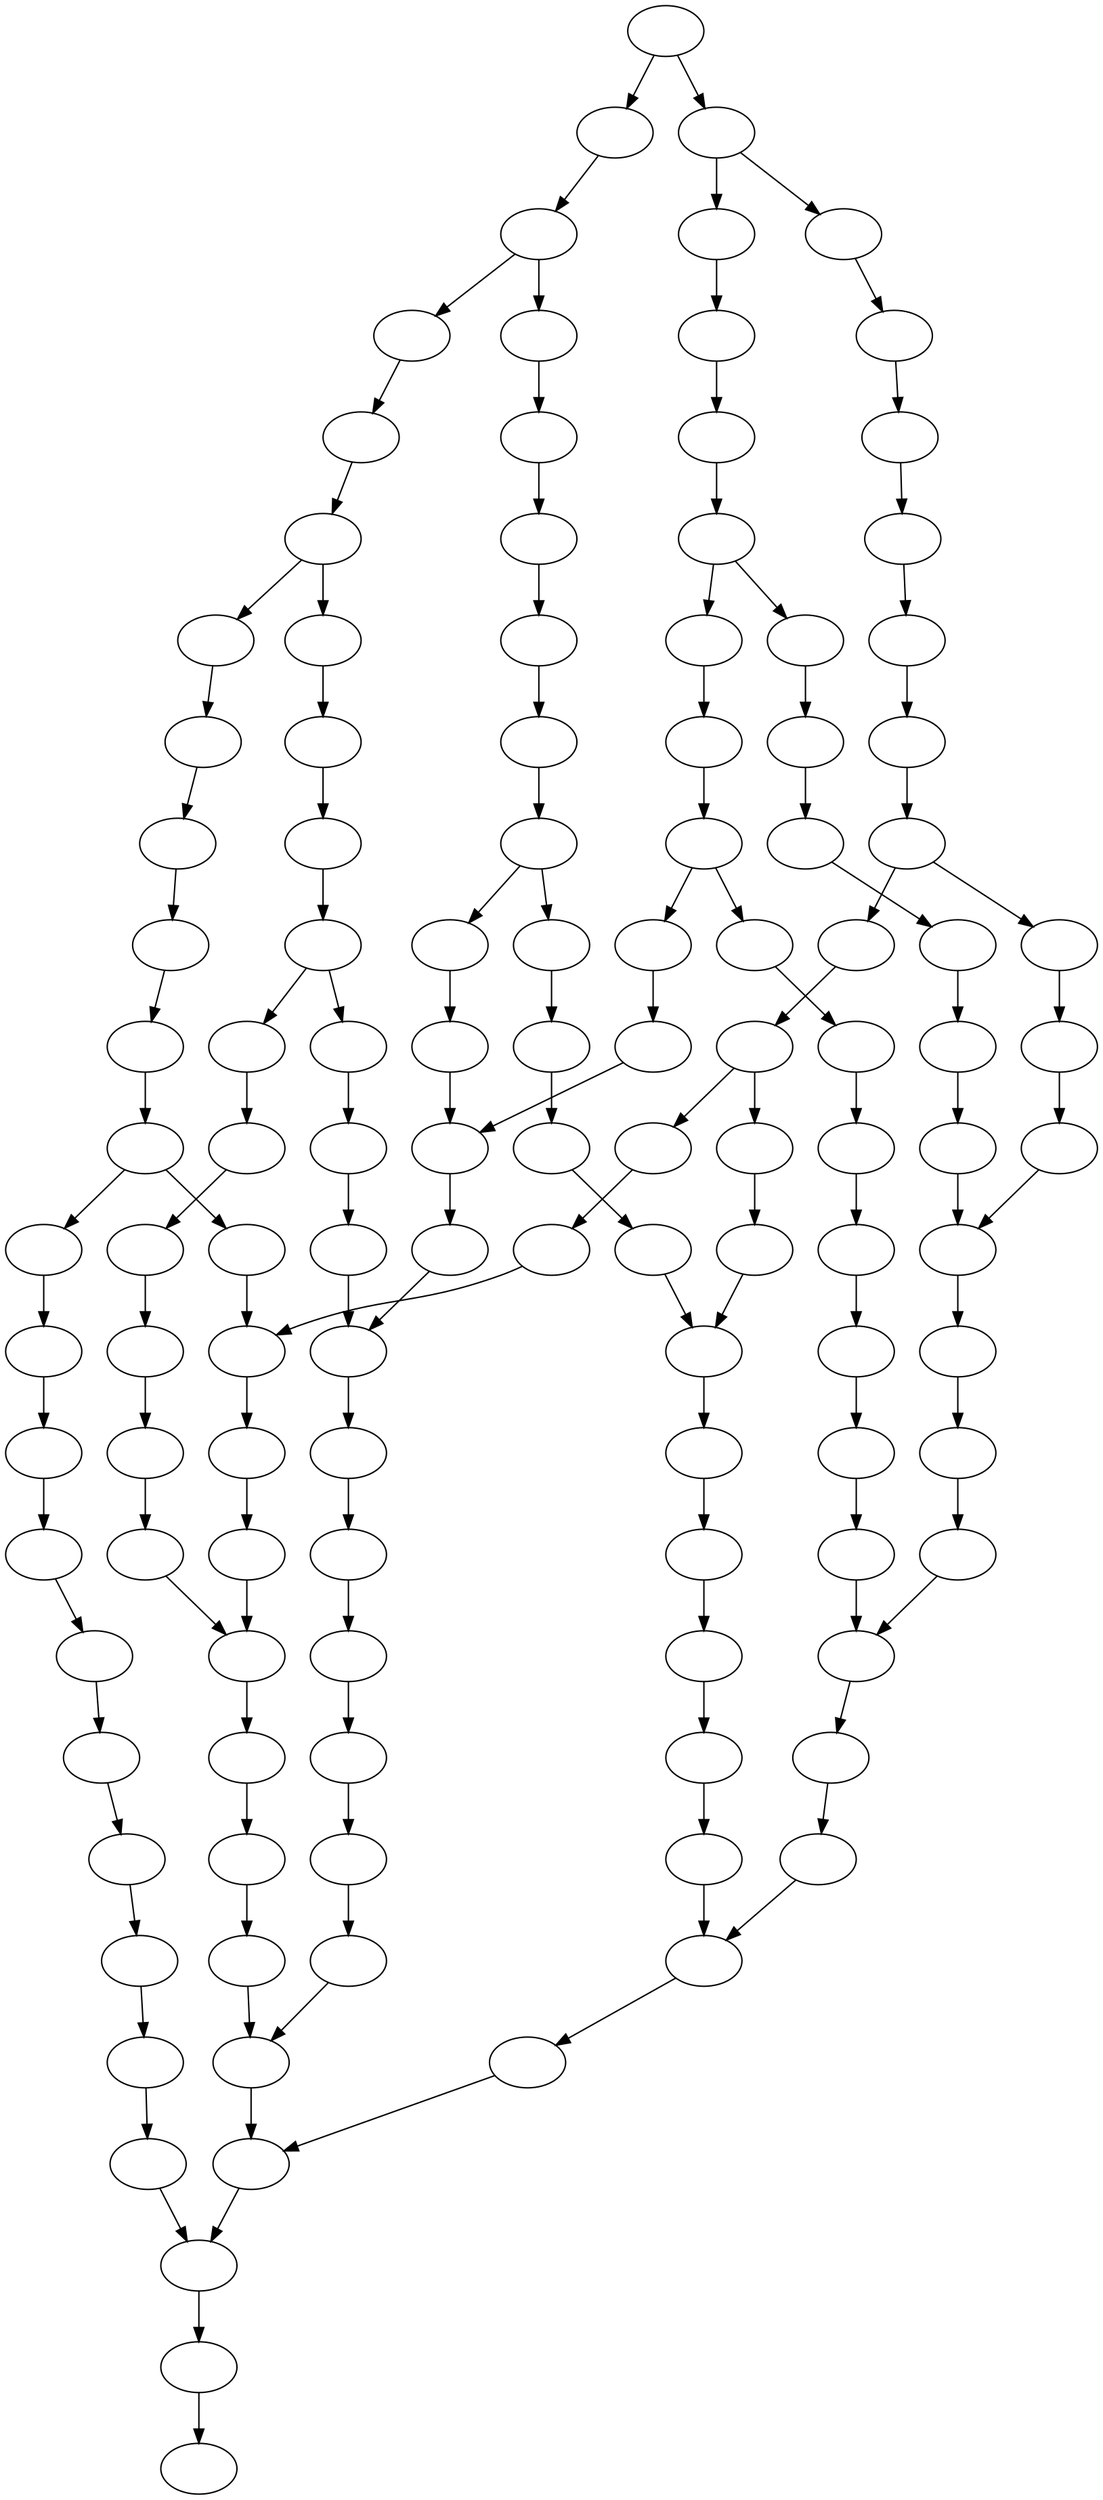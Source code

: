 digraph G {
v0 [label=""];
v1 [label=""];
v2 [label=""];
v7685 [label=""];
v6 [label=""];
v513 [label=""];
v8 [label=""];
v12 [label=""];
v1459729 [label=""];
v18 [label=""];
v20 [label=""];
v22 [label=""];
v23 [label=""];
v538 [label=""];
v30 [label=""];
v31 [label=""];
v6177 [label=""];
v495025 [label=""];
v42 [label=""];
v775728 [label=""];
v476210 [label=""];
v58 [label=""];
v6349887 [label=""];
v16960 [label=""];
v65 [label=""];
v18503 [label=""];
v3144 [label=""];
v74 [label=""];
v75 [label=""];
v50265 [label=""];
v305763 [label=""];
v4708 [label=""];
v522854 [label=""];
v467562 [label=""];
v32875 [label=""];
v26130 [label=""];
v621166 [label=""];
v105025 [label=""];
v119 [label=""];
v1213460 [label=""];
v9875578 [label=""];
v41090 [label=""];
v113797 [label=""];
v12823 [label=""];
v652 [label=""];
v80525 [label=""];
v147 [label=""];
v5783 [label=""];
v3748 [label=""];
v7847 [label=""];
v168 [label=""];
v7340 [label=""];
v5806 [label=""];
v25781 [label=""];
v59063 [label=""];
v1209 [label=""];
v189 [label=""];
v9408 [label=""];
v6851 [label=""];
v50437 [label=""];
v4294 [label=""];
v387785 [label=""];
v1227 [label=""];
v3279 [label=""];
v165589 [label=""];
v216 [label=""];
v67296 [label=""];
v47841 [label=""];
v1252 [label=""];
v230 [label=""];
v231 [label=""];
v3304 [label=""];
v219897 [label=""];
v3094 [label=""];
v85243 [label=""];
v822021 [label=""];
v268 [label=""];
v13587 [label=""];
v15636 [label=""];
v11589909 [label=""];
v201503 [label=""];
v1331 [label=""];
v8509 [label=""];
v1343 [label=""];
v5453 [label=""];
v2450767 [label=""];
v982864 [label=""];
v1368 [label=""];
v345 [label=""];
v189286 [label=""];
v5486 [label=""];
v18324 [label=""];
v379 [label=""];
v37441 [label=""];
v3988 [label=""];
v917 [label=""];
v73111 [label=""];
v6554 [label=""];
v58266 [label=""];
v1954 [label=""];
v1963 [label=""];
v2481 [label=""];
v434 [label=""];
v1107382 [label=""];
v951 [label=""];
v2489 [label=""];
v305082 [label=""];
v586 [label=""];
v1099 [label=""];
v8646 [label=""];
v458 [label=""];
v9164 [label=""];
v2926541 [label=""];
v33742 [label=""];
v3538 [label=""];
v7875 [label=""];
v21978 [label=""];
v164832 [label=""];
v482 [label=""];
v3051 [label=""];
v10757 [label=""];
v98286 [label=""];
v90099 [label=""];
v0 -> v1;
v0 -> v2;
v1 -> v6;
v2 -> v12;
v2 -> v8;
v7685 -> v18503;
v6 -> v18;
v6 -> v22;
v513 -> v1252;
v513 -> v1368;
v8 -> v20;
v12 -> v23;
v1459729 -> v2926541;
v18 -> v31;
v20 -> v58;
v22 -> v42;
v23 -> v30;
v538 -> v1227;
v538 -> v1343;
v30 -> v75;
v31 -> v74;
v6177 -> v9408;
v495025 -> v775728;
v42 -> v65;
v775728 -> v1107382;
v476210 -> v822021;
v58 -> v119;
v6349887 -> v9875578;
v16960 -> v47841;
v65 -> v168;
v65 -> v216;
v18503 -> v50265;
v3144 -> v5806;
v74 -> v231;
v75 -> v230;
v50265 -> v80525;
v305763 -> v476210;
v4708 -> v13587;
v522854 -> v982864;
v467562 -> v775728;
v32875 -> v59063;
v26130 -> v32875;
v621166 -> v1459729;
v105025 -> v189286;
v119 -> v147;
v119 -> v189;
v1213460 -> v2450767;
v9875578 -> v11589909;
v41090 -> v67296;
v113797 -> v201503;
v12823 -> v26130;
v652 -> v1099;
v652 -> v1209;
v80525 -> v98286;
v147 -> v268;
v5783 -> v13587;
v3748 -> v6554;
v7847 -> v16960;
v168 -> v379;
v7340 -> v9164;
v5806 -> v8646;
v25781 -> v41090;
v59063 -> v164832;
v1209 -> v3094;
v189 -> v345;
v9408 -> v15636;
v6851 -> v8509;
v6851 -> v10757;
v50437 -> v85243;
v4294 -> v12823;
v387785 -> v621166;
v1227 -> v3748;
v3279 -> v5783;
v165589 -> v305082;
v216 -> v458;
v67296 -> v98286;
v47841 -> v90099;
v1252 -> v3051;
v230 -> v434;
v231 -> v482;
v3304 -> v5453;
v219897 -> v495025;
v3094 -> v5453;
v85243 -> v105025;
v822021 -> v1213460;
v268 -> v917;
v13587 -> v25781;
v15636 -> v37441;
v201503 -> v467562;
v1331 -> v3988;
v8509 -> v15636;
v1343 -> v3304;
v5453 -> v7875;
v2450767 -> v6349887;
v982864 -> v1213460;
v1368 -> v3279;
v345 -> v538;
v189286 -> v522854;
v5486 -> v7847;
v18324 -> v50437;
v379 -> v951;
v37441 -> v73111;
v3988 -> v6851;
v917 -> v1963;
v73111 -> v164832;
v6554 -> v7685;
v58266 -> v165589;
v1954 -> v2489;
v1954 -> v3144;
v1963 -> v2481;
v2481 -> v4708;
v434 -> v513;
v1107382 -> v2450767;
v951 -> v1954;
v2489 -> v4294;
v305082 -> v387785;
v586 -> v1331;
v1099 -> v3538;
v8646 -> v18324;
v458 -> v586;
v9164 -> v16960;
v2926541 -> v6349887;
v33742 -> v58266;
v3538 -> v7340;
v7875 -> v18324;
v21978 -> v33742;
v164832 -> v305763;
v482 -> v652;
v3051 -> v5486;
v3051 -> v6177;
v10757 -> v21978;
v98286 -> v219897;
v90099 -> v113797;
}
